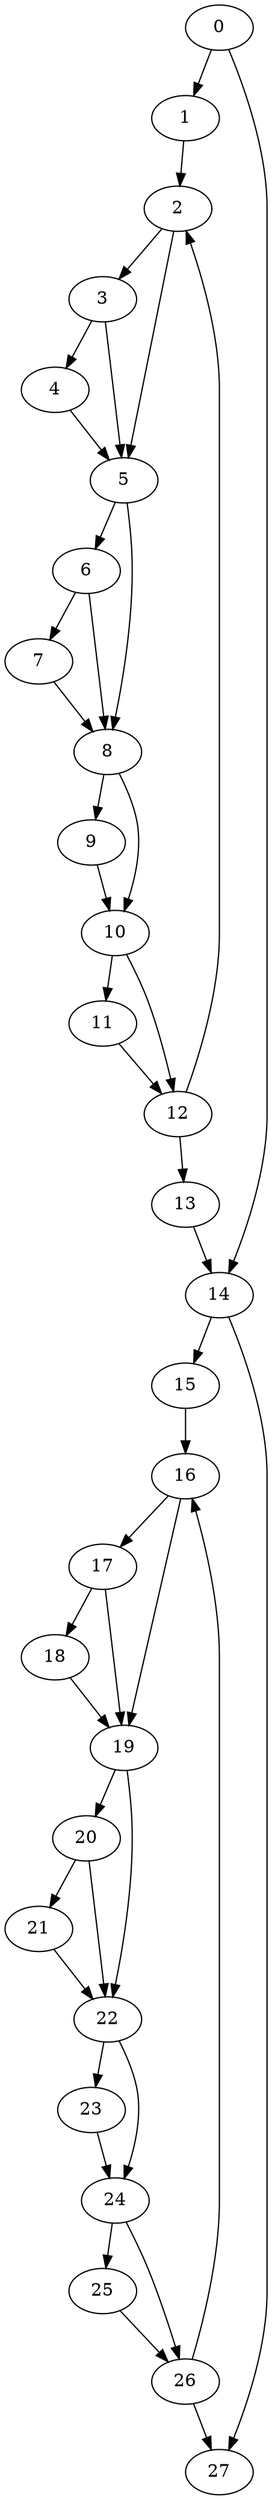 digraph {
	0
	1
	2
	3
	4
	5
	6
	7
	8
	9
	10
	11
	12
	13
	14
	15
	16
	17
	18
	19
	20
	21
	22
	23
	24
	25
	26
	27
	16 -> 19
	17 -> 19
	18 -> 19
	10 -> 12
	11 -> 12
	5 -> 8
	6 -> 8
	7 -> 8
	10 -> 11
	0 -> 14
	13 -> 14
	17 -> 18
	24 -> 25
	26 -> 16
	15 -> 16
	0 -> 1
	24 -> 26
	25 -> 26
	21 -> 22
	19 -> 22
	20 -> 22
	1 -> 2
	12 -> 2
	5 -> 6
	6 -> 7
	14 -> 15
	16 -> 17
	2 -> 5
	3 -> 5
	4 -> 5
	12 -> 13
	22 -> 24
	23 -> 24
	14 -> 27
	26 -> 27
	8 -> 10
	9 -> 10
	2 -> 3
	3 -> 4
	8 -> 9
	19 -> 20
	20 -> 21
	22 -> 23
}
